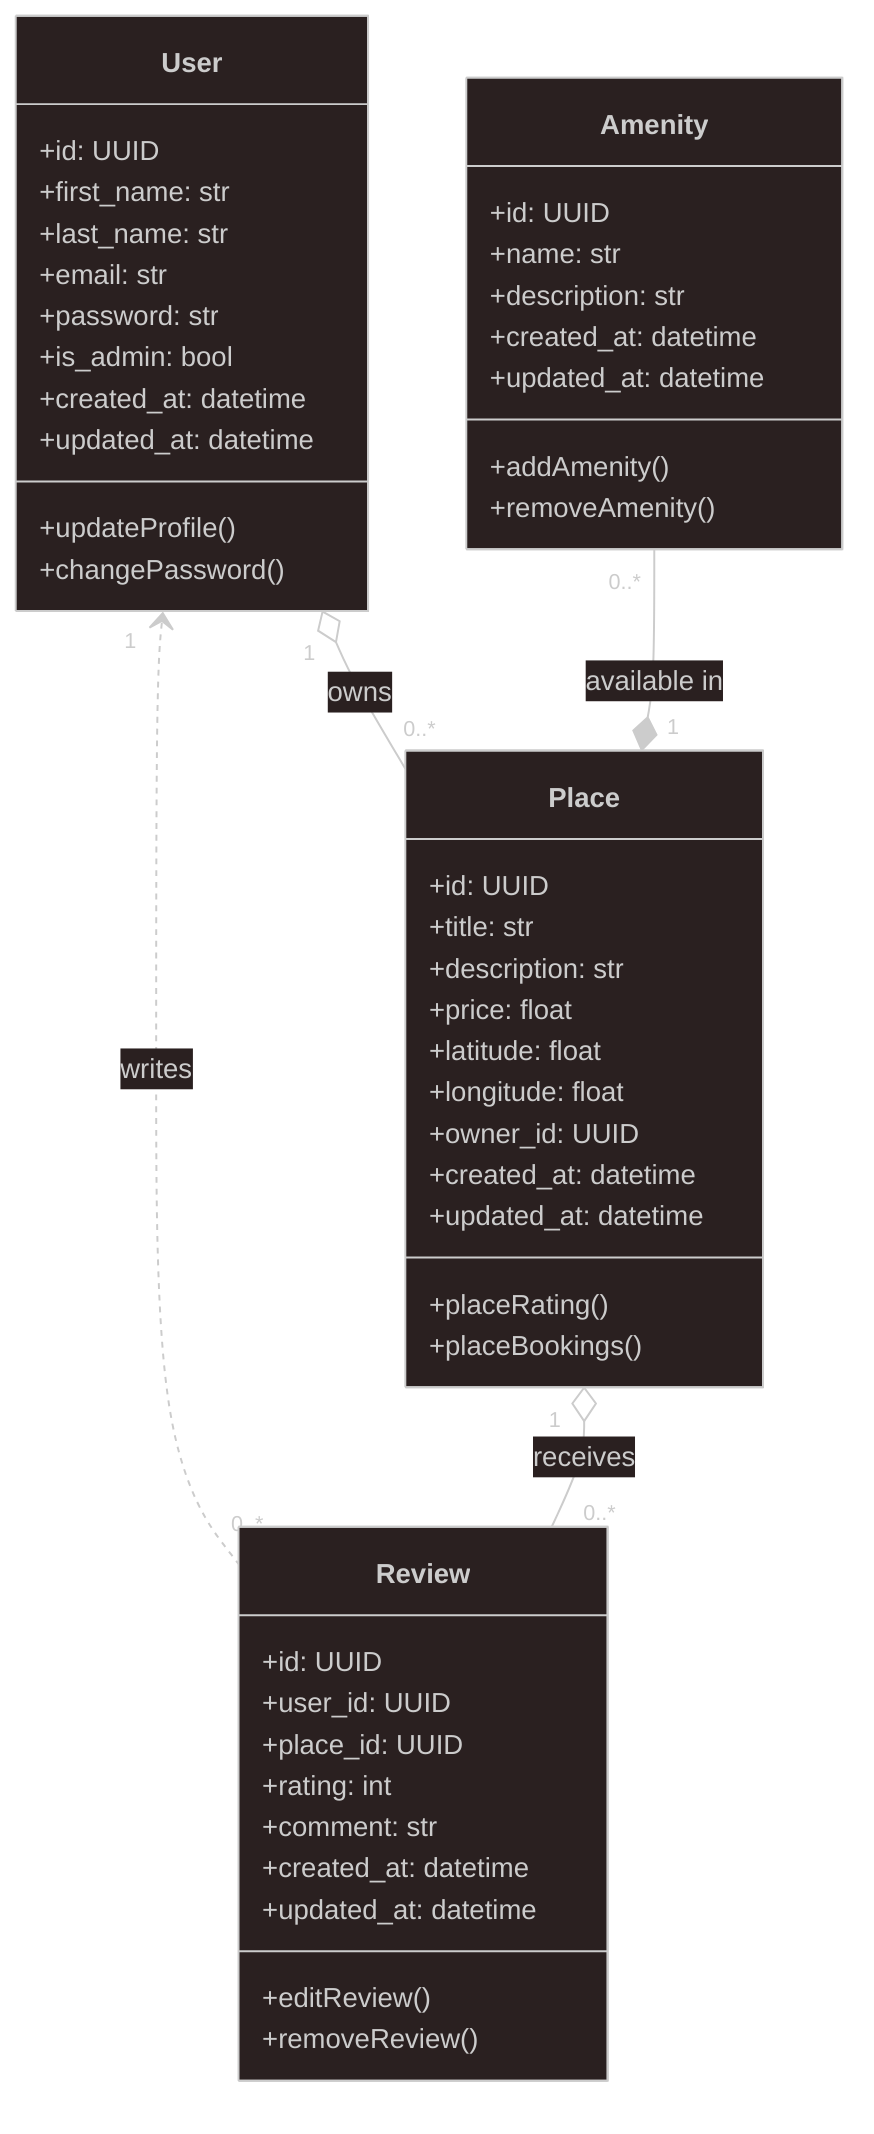 ---
config:
  theme: neo-dark
---
classDiagram
class User {
  +id: UUID
  +first_name: str
  +last_name: str
  +email: str
  +password: str
  +is_admin: bool
  +created_at: datetime
  +updated_at: datetime
  +updateProfile()
  +changePassword()
}

class Place {
  +id: UUID
  +title: str
  +description: str
  +price: float
  +latitude: float
  +longitude: float
  +owner_id: UUID
  +created_at: datetime
  +updated_at: datetime
  +placeRating()
  +placeBookings()
}

class Review {
  +id: UUID
  +user_id: UUID
  +place_id: UUID
  +rating: int
  +comment: str
  +created_at: datetime
  +updated_at: datetime
  +editReview()
  +removeReview()
}

class Amenity {
  +id: UUID
  +name: str
  +description: str
  +created_at: datetime
  +updated_at: datetime
  +addAmenity()
  +removeAmenity()
}

User "1" o-- "0..*" Place : owns
User "1" <.. "0..*" Review : writes
Place "1" o-- "0..*" Review : receives
Amenity "0..*" --* "1" Place : available in